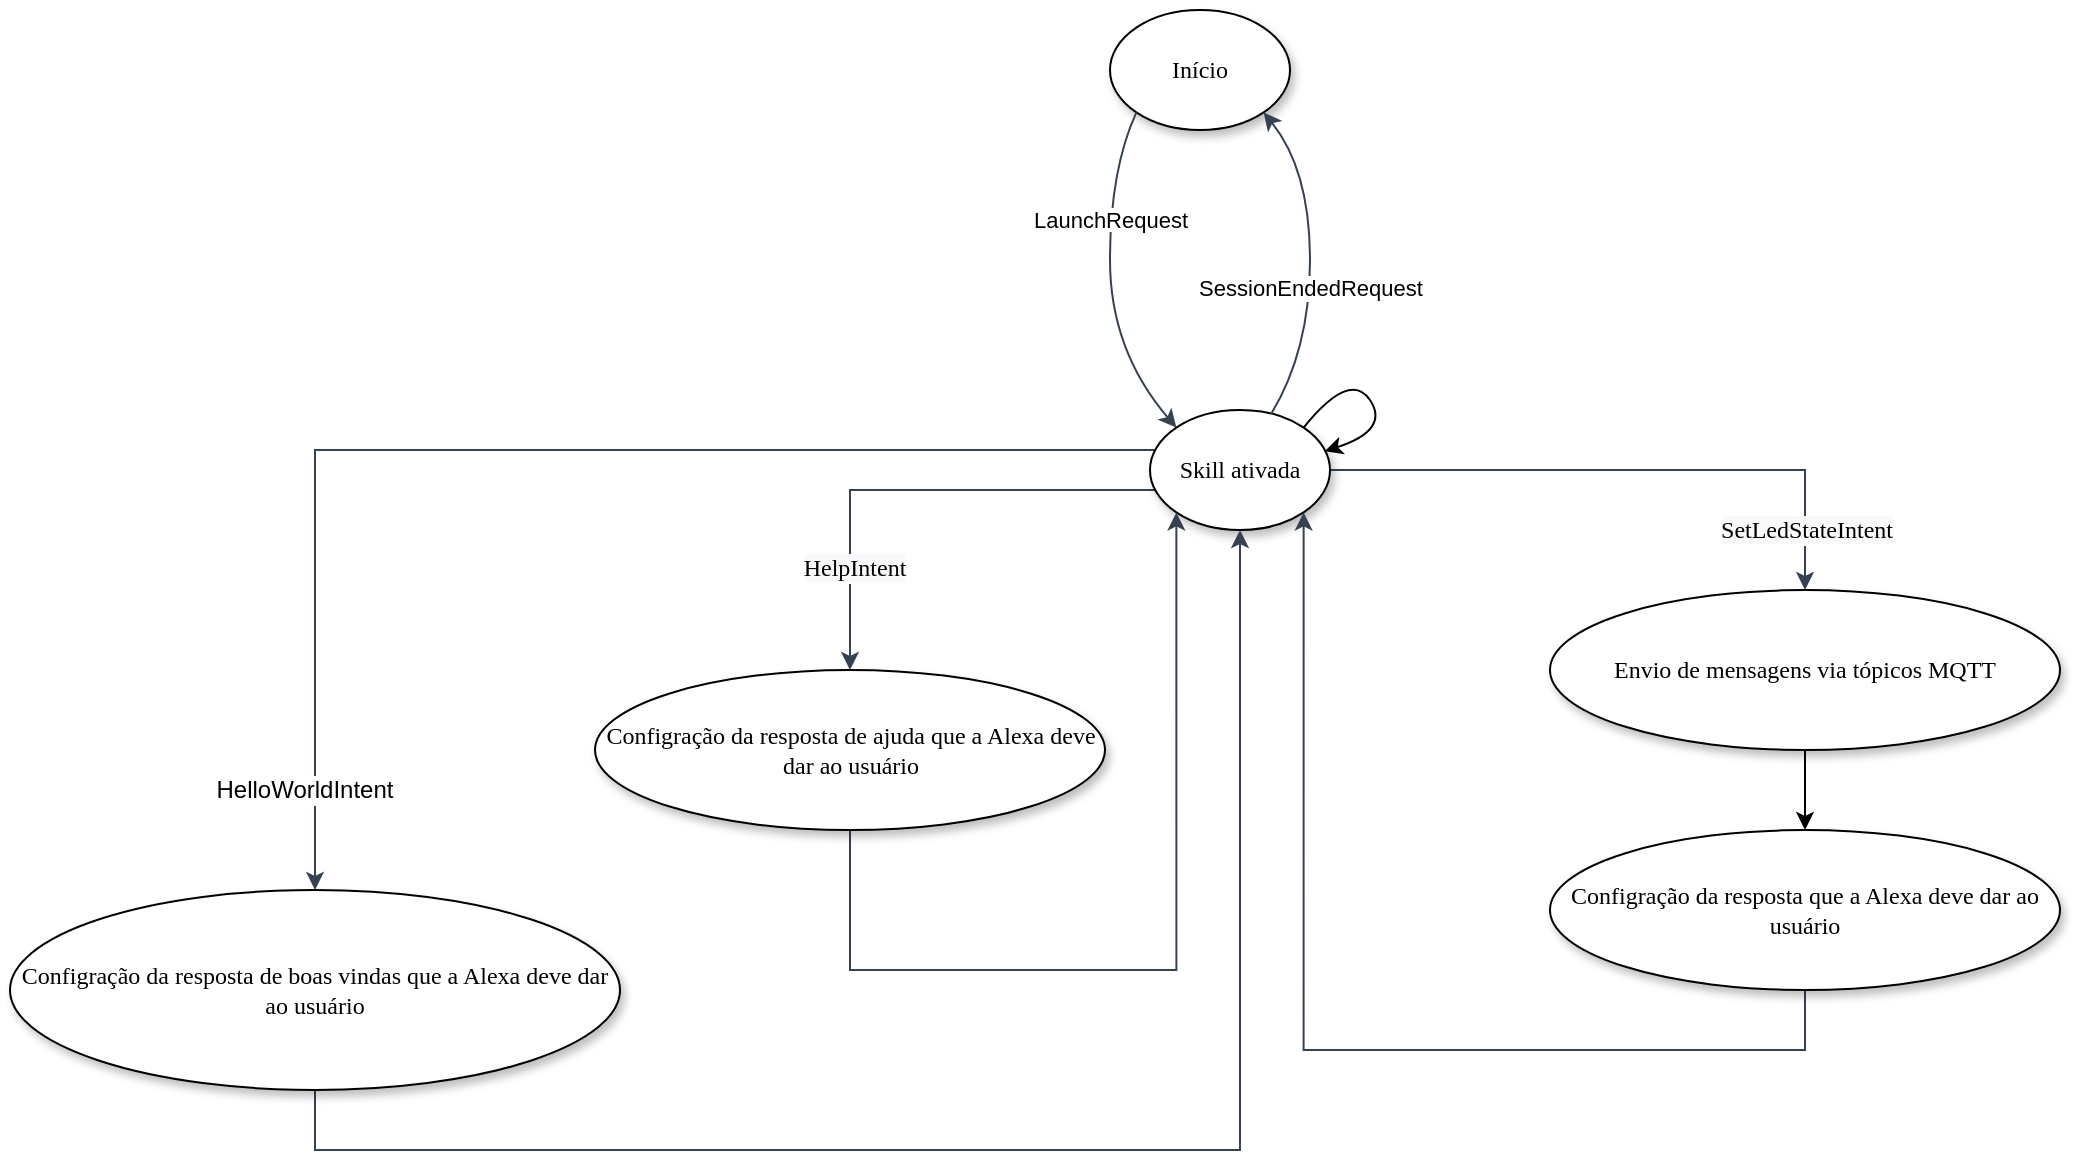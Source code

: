 <mxfile version="20.3.0" type="device"><diagram name="Page-1" id="42789a77-a242-8287-6e28-9cd8cfd52e62"><mxGraphModel dx="2273" dy="718" grid="1" gridSize="10" guides="1" tooltips="1" connect="1" arrows="1" fold="1" page="1" pageScale="1" pageWidth="1100" pageHeight="850" background="none" math="0" shadow="0"><root><mxCell id="0"/><mxCell id="1" parent="0"/><mxCell id="q03OkHg0Gs96I9xq849H-14" style="edgeStyle=orthogonalEdgeStyle;rounded=0;orthogonalLoop=1;jettySize=auto;html=1;entryX=0.5;entryY=0;entryDx=0;entryDy=0;strokeColor=#374250;" parent="1" source="KhkEfNTz7rdMGK3RFEVV-1" target="q03OkHg0Gs96I9xq849H-10" edge="1"><mxGeometry relative="1" as="geometry"><mxPoint x="-670" y="330" as="targetPoint"/><Array as="points"><mxPoint x="-670" y="250"/></Array></mxGeometry></mxCell><mxCell id="q03OkHg0Gs96I9xq849H-17" value="&lt;span style=&quot;font-family: Verdana; font-size: 12px; background-color: rgb(248, 249, 250);&quot;&gt;HelpIntent&lt;/span&gt;" style="edgeLabel;html=1;align=center;verticalAlign=middle;resizable=0;points=[];" parent="q03OkHg0Gs96I9xq849H-14" vertex="1" connectable="0"><mxGeometry x="0.2" relative="1" as="geometry"><mxPoint x="-5" y="39" as="offset"/></mxGeometry></mxCell><mxCell id="q03OkHg0Gs96I9xq849H-18" style="edgeStyle=orthogonalEdgeStyle;rounded=0;orthogonalLoop=1;jettySize=auto;html=1;entryX=0.5;entryY=0;entryDx=0;entryDy=0;strokeColor=#374250;" parent="1" source="KhkEfNTz7rdMGK3RFEVV-1" target="KhkEfNTz7rdMGK3RFEVV-13" edge="1"><mxGeometry relative="1" as="geometry"><Array as="points"><mxPoint x="-937" y="230"/></Array></mxGeometry></mxCell><mxCell id="q03OkHg0Gs96I9xq849H-19" value="&lt;font style=&quot;font-size: 12px;&quot;&gt;HelloWorldIntent&lt;/font&gt;" style="edgeLabel;html=1;align=center;verticalAlign=middle;resizable=0;points=[];" parent="q03OkHg0Gs96I9xq849H-18" vertex="1" connectable="0"><mxGeometry x="0.201" y="1" relative="1" as="geometry"><mxPoint x="-41" y="169" as="offset"/></mxGeometry></mxCell><mxCell id="q03OkHg0Gs96I9xq849H-21" style="edgeStyle=orthogonalEdgeStyle;rounded=0;orthogonalLoop=1;jettySize=auto;html=1;exitX=1;exitY=0.5;exitDx=0;exitDy=0;entryX=0.5;entryY=0;entryDx=0;entryDy=0;strokeColor=#374250;fontSize=12;" parent="1" source="KhkEfNTz7rdMGK3RFEVV-1" target="KhkEfNTz7rdMGK3RFEVV-8" edge="1"><mxGeometry relative="1" as="geometry"><Array as="points"><mxPoint x="-192" y="240"/></Array></mxGeometry></mxCell><mxCell id="q03OkHg0Gs96I9xq849H-22" value="&lt;span style=&quot;font-family: Verdana; background-color: rgb(248, 249, 250);&quot;&gt;SetLedStateIntent&lt;/span&gt;" style="edgeLabel;html=1;align=center;verticalAlign=middle;resizable=0;points=[];fontSize=12;" parent="q03OkHg0Gs96I9xq849H-21" vertex="1" connectable="0"><mxGeometry x="0.83" y="-1" relative="1" as="geometry"><mxPoint x="1" y="-5" as="offset"/></mxGeometry></mxCell><mxCell id="KhkEfNTz7rdMGK3RFEVV-1" value="Skill ativada" style="ellipse;whiteSpace=wrap;html=1;rounded=0;shadow=1;comic=0;labelBackgroundColor=none;strokeWidth=1;fontFamily=Verdana;fontSize=12;align=center;" parent="1" vertex="1"><mxGeometry x="-520" y="210" width="90" height="60" as="geometry"/></mxCell><mxCell id="KhkEfNTz7rdMGK3RFEVV-2" value="Início" style="ellipse;whiteSpace=wrap;html=1;rounded=0;shadow=1;comic=0;labelBackgroundColor=none;strokeWidth=1;fontFamily=Verdana;fontSize=12;align=center;" parent="1" vertex="1"><mxGeometry x="-540" y="10" width="90" height="60" as="geometry"/></mxCell><mxCell id="KhkEfNTz7rdMGK3RFEVV-11" style="edgeStyle=orthogonalEdgeStyle;rounded=0;orthogonalLoop=1;jettySize=auto;html=1;entryX=0.5;entryY=0;entryDx=0;entryDy=0;" parent="1" source="KhkEfNTz7rdMGK3RFEVV-8" target="KhkEfNTz7rdMGK3RFEVV-9" edge="1"><mxGeometry relative="1" as="geometry"/></mxCell><mxCell id="KhkEfNTz7rdMGK3RFEVV-8" value="&lt;span&gt;Envio de mensagens via tópicos MQTT&lt;/span&gt;" style="ellipse;whiteSpace=wrap;html=1;rounded=0;shadow=1;comic=0;labelBackgroundColor=none;strokeWidth=1;fontFamily=Verdana;fontSize=12;align=center;" parent="1" vertex="1"><mxGeometry x="-320" y="300" width="255" height="80" as="geometry"/></mxCell><mxCell id="q03OkHg0Gs96I9xq849H-23" style="edgeStyle=orthogonalEdgeStyle;rounded=0;orthogonalLoop=1;jettySize=auto;html=1;entryX=1;entryY=1;entryDx=0;entryDy=0;strokeColor=#374250;fontSize=12;" parent="1" source="KhkEfNTz7rdMGK3RFEVV-9" target="KhkEfNTz7rdMGK3RFEVV-1" edge="1"><mxGeometry relative="1" as="geometry"><Array as="points"><mxPoint x="-192" y="530"/><mxPoint x="-443" y="530"/></Array></mxGeometry></mxCell><mxCell id="KhkEfNTz7rdMGK3RFEVV-9" value="&lt;span&gt;Configração da resposta que a Alexa deve dar ao usuário&lt;/span&gt;" style="ellipse;whiteSpace=wrap;html=1;rounded=0;shadow=1;comic=0;labelBackgroundColor=none;strokeWidth=1;fontFamily=Verdana;fontSize=12;align=center;" parent="1" vertex="1"><mxGeometry x="-320" y="420" width="255" height="80" as="geometry"/></mxCell><mxCell id="q03OkHg0Gs96I9xq849H-20" style="edgeStyle=orthogonalEdgeStyle;rounded=0;orthogonalLoop=1;jettySize=auto;html=1;entryX=0.5;entryY=1;entryDx=0;entryDy=0;strokeColor=#374250;fontSize=12;" parent="1" source="KhkEfNTz7rdMGK3RFEVV-13" target="KhkEfNTz7rdMGK3RFEVV-1" edge="1"><mxGeometry relative="1" as="geometry"><Array as="points"><mxPoint x="-937" y="580"/><mxPoint x="-475" y="580"/></Array></mxGeometry></mxCell><mxCell id="KhkEfNTz7rdMGK3RFEVV-13" value="&lt;span&gt;Configração da resposta de boas vindas que a Alexa deve dar ao usuário&lt;/span&gt;" style="ellipse;whiteSpace=wrap;html=1;rounded=0;shadow=1;comic=0;labelBackgroundColor=none;strokeWidth=1;fontFamily=Verdana;fontSize=12;align=center;" parent="1" vertex="1"><mxGeometry x="-1090" y="450" width="305" height="100" as="geometry"/></mxCell><mxCell id="q03OkHg0Gs96I9xq849H-2" value="" style="curved=1;endArrow=classic;html=1;rounded=0;strokeColor=#374250;exitX=0;exitY=1;exitDx=0;exitDy=0;entryX=0;entryY=0;entryDx=0;entryDy=0;" parent="1" source="KhkEfNTz7rdMGK3RFEVV-2" target="KhkEfNTz7rdMGK3RFEVV-1" edge="1"><mxGeometry width="50" height="50" relative="1" as="geometry"><mxPoint x="-600" y="130" as="sourcePoint"/><mxPoint x="-550" y="80" as="targetPoint"/><Array as="points"><mxPoint x="-540" y="90"/><mxPoint x="-540" y="180"/></Array></mxGeometry></mxCell><mxCell id="q03OkHg0Gs96I9xq849H-3" value="&lt;span style=&quot;font-size: 11px; background-color: rgb(255, 255, 255);&quot;&gt;LaunchRequest&lt;/span&gt;" style="text;html=1;align=center;verticalAlign=middle;resizable=0;points=[];autosize=1;strokeColor=none;fillColor=none;" parent="1" vertex="1"><mxGeometry x="-590" y="100" width="100" height="30" as="geometry"/></mxCell><mxCell id="q03OkHg0Gs96I9xq849H-6" value="" style="curved=1;endArrow=classic;html=1;rounded=0;strokeColor=#374250;exitX=0.673;exitY=0.033;exitDx=0;exitDy=0;entryX=1;entryY=1;entryDx=0;entryDy=0;exitPerimeter=0;" parent="1" source="KhkEfNTz7rdMGK3RFEVV-1" target="KhkEfNTz7rdMGK3RFEVV-2" edge="1"><mxGeometry width="50" height="50" relative="1" as="geometry"><mxPoint x="-310" y="110" as="sourcePoint"/><mxPoint x="-260" y="60" as="targetPoint"/><Array as="points"><mxPoint x="-440" y="180"/><mxPoint x="-440" y="90"/></Array></mxGeometry></mxCell><mxCell id="q03OkHg0Gs96I9xq849H-7" value="SessionEndedRequest" style="edgeLabel;html=1;align=center;verticalAlign=middle;resizable=0;points=[];" parent="q03OkHg0Gs96I9xq849H-6" vertex="1" connectable="0"><mxGeometry x="0.017" relative="1" as="geometry"><mxPoint y="15" as="offset"/></mxGeometry></mxCell><mxCell id="q03OkHg0Gs96I9xq849H-11" style="edgeStyle=orthogonalEdgeStyle;rounded=0;orthogonalLoop=1;jettySize=auto;html=1;entryX=0;entryY=1;entryDx=0;entryDy=0;strokeColor=#374250;" parent="1" source="q03OkHg0Gs96I9xq849H-10" target="KhkEfNTz7rdMGK3RFEVV-1" edge="1"><mxGeometry relative="1" as="geometry"><Array as="points"><mxPoint x="-670" y="490"/><mxPoint x="-507" y="490"/></Array></mxGeometry></mxCell><mxCell id="q03OkHg0Gs96I9xq849H-10" value="&lt;span&gt;Configração da resposta de ajuda que a Alexa deve dar ao usuário&lt;/span&gt;" style="ellipse;whiteSpace=wrap;html=1;rounded=0;shadow=1;comic=0;labelBackgroundColor=none;strokeWidth=1;fontFamily=Verdana;fontSize=12;align=center;" parent="1" vertex="1"><mxGeometry x="-797.5" y="340" width="255" height="80" as="geometry"/></mxCell><mxCell id="IbPNeV6wg-sN9yR7BdKb-2" value="" style="curved=1;endArrow=classic;html=1;rounded=0;exitX=1;exitY=0;exitDx=0;exitDy=0;entryX=0.97;entryY=0.344;entryDx=0;entryDy=0;entryPerimeter=0;" edge="1" parent="1" source="KhkEfNTz7rdMGK3RFEVV-1" target="KhkEfNTz7rdMGK3RFEVV-1"><mxGeometry width="50" height="50" relative="1" as="geometry"><mxPoint x="-500" y="180" as="sourcePoint"/><mxPoint x="-450" y="130" as="targetPoint"/><Array as="points"><mxPoint x="-420" y="190"/><mxPoint x="-400" y="220"/></Array></mxGeometry></mxCell></root></mxGraphModel></diagram></mxfile>
